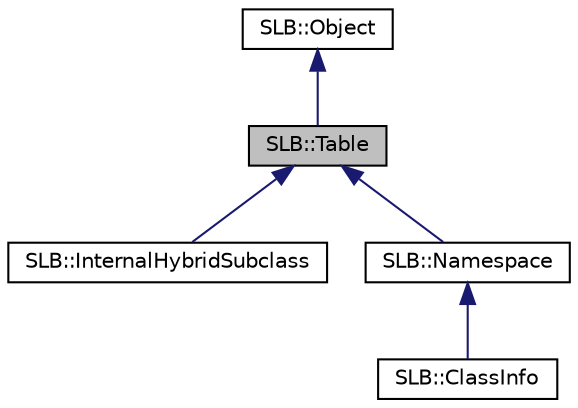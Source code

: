 digraph "SLB::Table"
{
  edge [fontname="Helvetica",fontsize="10",labelfontname="Helvetica",labelfontsize="10"];
  node [fontname="Helvetica",fontsize="10",shape=record];
  Node1 [label="SLB::Table",height=0.2,width=0.4,color="black", fillcolor="grey75", style="filled", fontcolor="black"];
  Node2 -> Node1 [dir="back",color="midnightblue",fontsize="10",style="solid"];
  Node2 [label="SLB::Object",height=0.2,width=0.4,color="black", fillcolor="white", style="filled",URL="$classSLB_1_1Object.html"];
  Node1 -> Node3 [dir="back",color="midnightblue",fontsize="10",style="solid"];
  Node3 [label="SLB::InternalHybridSubclass",height=0.2,width=0.4,color="black", fillcolor="white", style="filled",URL="$structSLB_1_1InternalHybridSubclass.html"];
  Node1 -> Node4 [dir="back",color="midnightblue",fontsize="10",style="solid"];
  Node4 [label="SLB::Namespace",height=0.2,width=0.4,color="black", fillcolor="white", style="filled",URL="$classSLB_1_1Namespace.html"];
  Node4 -> Node5 [dir="back",color="midnightblue",fontsize="10",style="solid"];
  Node5 [label="SLB::ClassInfo",height=0.2,width=0.4,color="black", fillcolor="white", style="filled",URL="$classSLB_1_1ClassInfo.html"];
}
